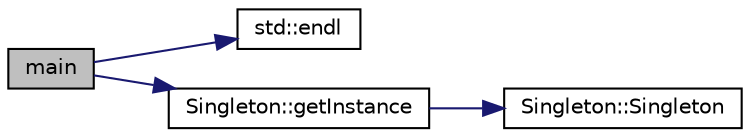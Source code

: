 digraph "main"
{
 // INTERACTIVE_SVG=YES
 // LATEX_PDF_SIZE
  bgcolor="transparent";
  edge [fontname="Helvetica",fontsize="10",labelfontname="Helvetica",labelfontsize="10"];
  node [fontname="Helvetica",fontsize="10",shape=record];
  rankdir="LR";
  Node1 [label="main",height=0.2,width=0.4,color="black", fillcolor="grey75", style="filled", fontcolor="black",tooltip=" "];
  Node1 -> Node2 [color="midnightblue",fontsize="10",style="solid",fontname="Helvetica"];
  Node2 [label="std::endl",height=0.2,width=0.4,color="black",URL="/Users/shi-rongliu/html_book_20190607/cppreference-doxygen-web.tag.xml$cpp/io/manip/endl.html#",tooltip=" "];
  Node1 -> Node3 [color="midnightblue",fontsize="10",style="solid",fontname="Helvetica"];
  Node3 [label="Singleton::getInstance",height=0.2,width=0.4,color="black",URL="$de/d69/classSingleton_a9d05a82a9d37f36f61717f1b229c014d.html#a9d05a82a9d37f36f61717f1b229c014d",tooltip=" "];
  Node3 -> Node4 [color="midnightblue",fontsize="10",style="solid",fontname="Helvetica"];
  Node4 [label="Singleton::Singleton",height=0.2,width=0.4,color="black",URL="$de/d69/classSingleton_a04783ca27b0280a844368faf849c8ddb.html#a04783ca27b0280a844368faf849c8ddb",tooltip=" "];
}
